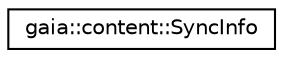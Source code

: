 digraph G
{
  edge [fontname="Helvetica",fontsize="10",labelfontname="Helvetica",labelfontsize="10"];
  node [fontname="Helvetica",fontsize="10",shape=record];
  rankdir=LR;
  Node1 [label="gaia::content::SyncInfo",height=0.2,width=0.4,color="black", fillcolor="white", style="filled",URL="$d8/dd6/classgaia_1_1content_1_1_sync_info.html",tooltip="Value type that represents a SyncInfo."];
}
